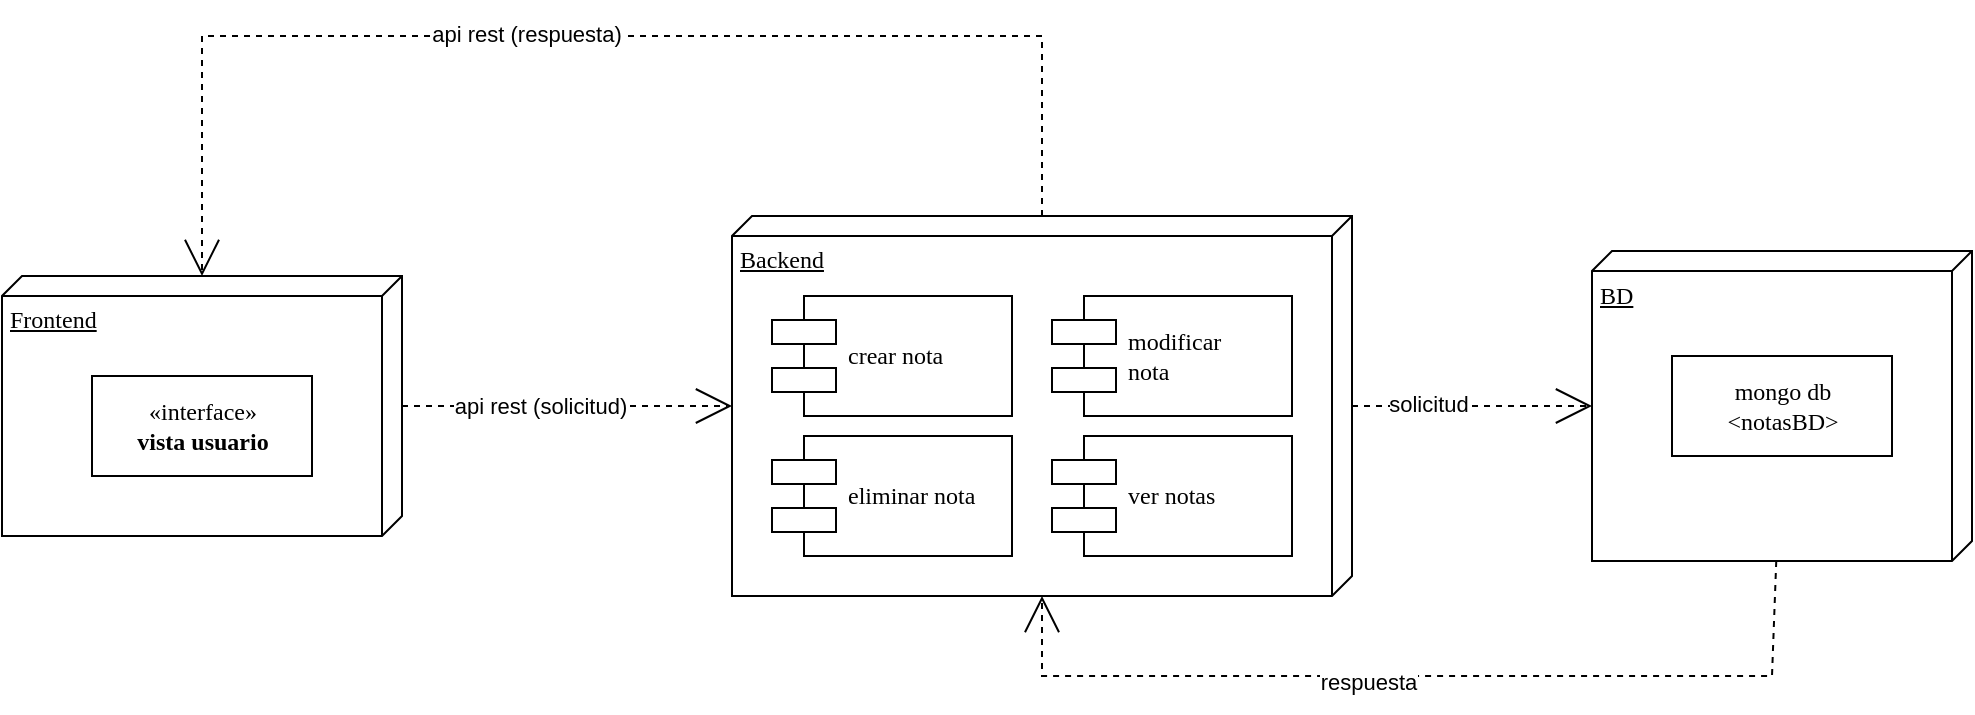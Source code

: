 <mxfile version="22.1.3" type="device">
  <diagram name="Page-1" id="5f0bae14-7c28-e335-631c-24af17079c00">
    <mxGraphModel dx="2295" dy="684" grid="1" gridSize="10" guides="1" tooltips="1" connect="1" arrows="1" fold="1" page="1" pageScale="1" pageWidth="1100" pageHeight="850" background="none" math="0" shadow="0">
      <root>
        <mxCell id="0" />
        <mxCell id="1" parent="0" />
        <mxCell id="39150e848f15840c-1" value="Frontend" style="verticalAlign=top;align=left;spacingTop=8;spacingLeft=2;spacingRight=12;shape=cube;size=10;direction=south;fontStyle=4;html=1;rounded=0;shadow=0;comic=0;labelBackgroundColor=none;strokeWidth=1;fontFamily=Verdana;fontSize=12" parent="1" vertex="1">
          <mxGeometry x="-15" y="200" width="200" height="130" as="geometry" />
        </mxCell>
        <mxCell id="39150e848f15840c-2" value="BD" style="verticalAlign=top;align=left;spacingTop=8;spacingLeft=2;spacingRight=12;shape=cube;size=10;direction=south;fontStyle=4;html=1;rounded=0;shadow=0;comic=0;labelBackgroundColor=none;strokeWidth=1;fontFamily=Verdana;fontSize=12" parent="1" vertex="1">
          <mxGeometry x="780" y="187.5" width="190" height="155" as="geometry" />
        </mxCell>
        <mxCell id="39150e848f15840c-3" value="Backend" style="verticalAlign=top;align=left;spacingTop=8;spacingLeft=2;spacingRight=12;shape=cube;size=10;direction=south;fontStyle=4;html=1;rounded=0;shadow=0;comic=0;labelBackgroundColor=none;strokeWidth=1;fontFamily=Verdana;fontSize=12" parent="1" vertex="1">
          <mxGeometry x="350" y="170" width="310" height="190" as="geometry" />
        </mxCell>
        <mxCell id="39150e848f15840c-4" value="«interface»&lt;br&gt;&lt;b&gt;vista usuario&lt;/b&gt;" style="html=1;rounded=0;shadow=0;comic=0;labelBackgroundColor=none;strokeWidth=1;fontFamily=Verdana;fontSize=12;align=center;" parent="1" vertex="1">
          <mxGeometry x="30" y="250" width="110" height="50" as="geometry" />
        </mxCell>
        <mxCell id="39150e848f15840c-8" value="mongo db&lt;br&gt;&amp;lt;notasBD&amp;gt;" style="html=1;rounded=0;shadow=0;comic=0;labelBackgroundColor=none;strokeWidth=1;fontFamily=Verdana;fontSize=12;align=center;" parent="1" vertex="1">
          <mxGeometry x="820" y="240" width="110" height="50" as="geometry" />
        </mxCell>
        <mxCell id="39150e848f15840c-10" value="crear nota" style="shape=component;align=left;spacingLeft=36;rounded=0;shadow=0;comic=0;labelBackgroundColor=none;strokeWidth=1;fontFamily=Verdana;fontSize=12;html=1;" parent="1" vertex="1">
          <mxGeometry x="370" y="210" width="120" height="60" as="geometry" />
        </mxCell>
        <mxCell id="39150e848f15840c-11" style="edgeStyle=none;rounded=0;html=1;dashed=1;labelBackgroundColor=none;startArrow=none;startFill=0;startSize=8;endArrow=open;endFill=0;endSize=16;fontFamily=Verdana;fontSize=12;" parent="1" source="39150e848f15840c-1" target="39150e848f15840c-3" edge="1">
          <mxGeometry relative="1" as="geometry">
            <mxPoint x="880" y="500" as="targetPoint" />
          </mxGeometry>
        </mxCell>
        <mxCell id="CYpgIKf_I-zd5GnHYjF1-3" value="api rest (solicitud)" style="edgeLabel;html=1;align=center;verticalAlign=middle;resizable=0;points=[];" vertex="1" connectable="0" parent="39150e848f15840c-11">
          <mxGeometry x="-0.171" relative="1" as="geometry">
            <mxPoint as="offset" />
          </mxGeometry>
        </mxCell>
        <mxCell id="39150e848f15840c-12" style="edgeStyle=none;rounded=0;html=1;dashed=1;labelBackgroundColor=none;startArrow=none;startFill=0;startSize=8;endArrow=open;endFill=0;endSize=16;fontFamily=Verdana;fontSize=12;" parent="1" source="39150e848f15840c-3" target="39150e848f15840c-2" edge="1">
          <mxGeometry relative="1" as="geometry" />
        </mxCell>
        <mxCell id="CYpgIKf_I-zd5GnHYjF1-5" value="solicitud" style="edgeLabel;html=1;align=center;verticalAlign=middle;resizable=0;points=[];" vertex="1" connectable="0" parent="39150e848f15840c-12">
          <mxGeometry x="-0.375" y="1" relative="1" as="geometry">
            <mxPoint as="offset" />
          </mxGeometry>
        </mxCell>
        <mxCell id="CYpgIKf_I-zd5GnHYjF1-1" style="edgeStyle=none;rounded=0;html=1;dashed=1;labelBackgroundColor=none;startArrow=none;startFill=0;startSize=8;endArrow=open;endFill=0;endSize=16;fontFamily=Verdana;fontSize=12;" edge="1" parent="1" source="39150e848f15840c-2" target="39150e848f15840c-3">
          <mxGeometry relative="1" as="geometry">
            <mxPoint x="730" y="472" as="sourcePoint" />
            <mxPoint x="820" y="470" as="targetPoint" />
            <Array as="points">
              <mxPoint x="870" y="400" />
              <mxPoint x="830" y="400" />
              <mxPoint x="720" y="400" />
              <mxPoint x="505" y="400" />
            </Array>
          </mxGeometry>
        </mxCell>
        <mxCell id="CYpgIKf_I-zd5GnHYjF1-6" value="respuesta" style="edgeLabel;html=1;align=center;verticalAlign=middle;resizable=0;points=[];" vertex="1" connectable="0" parent="CYpgIKf_I-zd5GnHYjF1-1">
          <mxGeometry x="0.121" y="3" relative="1" as="geometry">
            <mxPoint as="offset" />
          </mxGeometry>
        </mxCell>
        <mxCell id="CYpgIKf_I-zd5GnHYjF1-2" style="edgeStyle=none;rounded=0;html=1;dashed=1;labelBackgroundColor=none;startArrow=none;startFill=0;startSize=8;endArrow=open;endFill=0;endSize=16;fontFamily=Verdana;fontSize=12;" edge="1" parent="1" source="39150e848f15840c-3" target="39150e848f15840c-1">
          <mxGeometry relative="1" as="geometry">
            <mxPoint x="921" y="363" as="sourcePoint" />
            <mxPoint x="515" y="355" as="targetPoint" />
            <Array as="points">
              <mxPoint x="505" y="80" />
              <mxPoint x="280" y="80" />
              <mxPoint x="85" y="80" />
            </Array>
          </mxGeometry>
        </mxCell>
        <mxCell id="CYpgIKf_I-zd5GnHYjF1-4" value="api rest (respuesta)" style="edgeLabel;html=1;align=center;verticalAlign=middle;resizable=0;points=[];" vertex="1" connectable="0" parent="CYpgIKf_I-zd5GnHYjF1-2">
          <mxGeometry x="0.106" y="-1" relative="1" as="geometry">
            <mxPoint as="offset" />
          </mxGeometry>
        </mxCell>
        <mxCell id="CYpgIKf_I-zd5GnHYjF1-7" value="modificar &lt;br&gt;nota" style="shape=component;align=left;spacingLeft=36;rounded=0;shadow=0;comic=0;labelBackgroundColor=none;strokeWidth=1;fontFamily=Verdana;fontSize=12;html=1;" vertex="1" parent="1">
          <mxGeometry x="510" y="210" width="120" height="60" as="geometry" />
        </mxCell>
        <mxCell id="CYpgIKf_I-zd5GnHYjF1-8" value="eliminar nota" style="shape=component;align=left;spacingLeft=36;rounded=0;shadow=0;comic=0;labelBackgroundColor=none;strokeWidth=1;fontFamily=Verdana;fontSize=12;html=1;" vertex="1" parent="1">
          <mxGeometry x="370" y="280" width="120" height="60" as="geometry" />
        </mxCell>
        <mxCell id="CYpgIKf_I-zd5GnHYjF1-9" value="ver notas" style="shape=component;align=left;spacingLeft=36;rounded=0;shadow=0;comic=0;labelBackgroundColor=none;strokeWidth=1;fontFamily=Verdana;fontSize=12;html=1;" vertex="1" parent="1">
          <mxGeometry x="510" y="280" width="120" height="60" as="geometry" />
        </mxCell>
      </root>
    </mxGraphModel>
  </diagram>
</mxfile>
